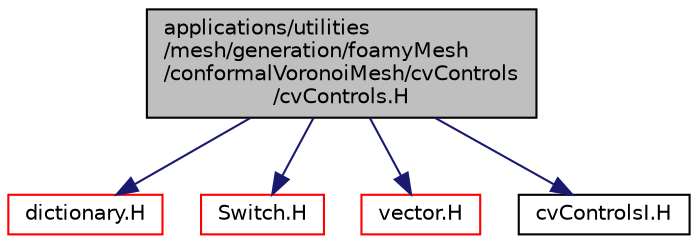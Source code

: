 digraph "applications/utilities/mesh/generation/foamyMesh/conformalVoronoiMesh/cvControls/cvControls.H"
{
  bgcolor="transparent";
  edge [fontname="Helvetica",fontsize="10",labelfontname="Helvetica",labelfontsize="10"];
  node [fontname="Helvetica",fontsize="10",shape=record];
  Node0 [label="applications/utilities\l/mesh/generation/foamyMesh\l/conformalVoronoiMesh/cvControls\l/cvControls.H",height=0.2,width=0.4,color="black", fillcolor="grey75", style="filled", fontcolor="black"];
  Node0 -> Node1 [color="midnightblue",fontsize="10",style="solid",fontname="Helvetica"];
  Node1 [label="dictionary.H",height=0.2,width=0.4,color="red",URL="$a09506.html"];
  Node0 -> Node85 [color="midnightblue",fontsize="10",style="solid",fontname="Helvetica"];
  Node85 [label="Switch.H",height=0.2,width=0.4,color="red",URL="$a12926.html"];
  Node0 -> Node86 [color="midnightblue",fontsize="10",style="solid",fontname="Helvetica"];
  Node86 [label="vector.H",height=0.2,width=0.4,color="red",URL="$a13694.html"];
  Node0 -> Node95 [color="midnightblue",fontsize="10",style="solid",fontname="Helvetica"];
  Node95 [label="cvControlsI.H",height=0.2,width=0.4,color="black",URL="$a18728.html"];
}
